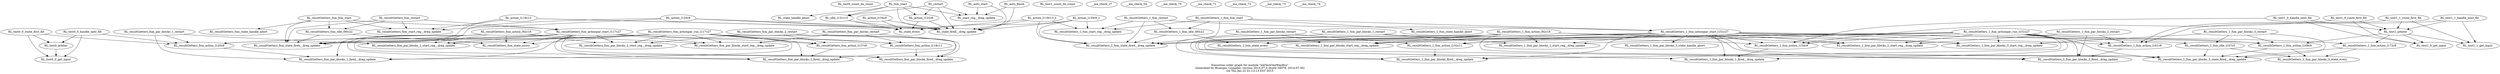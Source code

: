 strict digraph "execution order" {
RL_test0_count_do_count [shape=ellipse];
RL_test0_arbiter [shape=ellipse];
RL_test0_0_get_input [shape=ellipse];
RL_test0_0_route_first_flit [shape=ellipse];
RL_test0_0_handle_next_flit [shape=ellipse];
RL_test1_count_do_count [shape=ellipse];
RL_test1_arbiter [shape=ellipse];
RL_test1_0_get_input [shape=ellipse];
RL_test1_0_route_first_flit [shape=ellipse];
RL_test1_0_handle_next_flit [shape=ellipse];
RL_test1_1_get_input [shape=ellipse];
RL_test1_1_route_first_flit [shape=ellipse];
RL_test1_1_handle_next_flit [shape=ellipse];
RL_resultGetters_fsm_start_reg__dreg_update [shape=ellipse];
RL_resultGetters_fsm_state_handle_abort [shape=ellipse];
RL_resultGetters_fsm_state_fired__dreg_update [shape=ellipse];
RL_resultGetters_fsm_state_every [shape=ellipse];
RL_resultGetters_fsm_par_blocks_start_reg__dreg_update [shape=ellipse];
RL_resultGetters_fsm_par_blocks_fired__dreg_update [shape=ellipse];
RL_resultGetters_fsm_par_blocks_restart [shape=ellipse];
RL_resultGetters_fsm_par_blocks_1_start_reg__dreg_update [shape=ellipse];
RL_resultGetters_fsm_par_blocks_1_fired__dreg_update [shape=ellipse];
RL_resultGetters_fsm_par_blocks_1_restart [shape=ellipse];
RL_resultGetters_fsm_par_blocks_2_start_reg__dreg_update [shape=ellipse];
RL_resultGetters_fsm_par_blocks_2_fired__dreg_update [shape=ellipse];
RL_resultGetters_fsm_par_blocks_2_restart [shape=ellipse];
RL_resultGetters_fsm_restart [shape=ellipse];
RL_resultGetters_fsm_actionpar_start_l117c27 [shape=ellipse];
RL_resultGetters_fsm_action_l92c16 [shape=ellipse];
RL_resultGetters_fsm_action_l127c9 [shape=ellipse];
RL_resultGetters_fsm_action_l120c9 [shape=ellipse];
RL_resultGetters_fsm_action_l118c11 [shape=ellipse];
RL_resultGetters_fsm_actionpar_run_l117c27 [shape=ellipse];
RL_resultGetters_fsm_idle_l90c22 [shape=ellipse];
RL_resultGetters_fsm_fsm_start [shape=ellipse];
RL_resultGetters_1_fsm_start_reg__dreg_update [shape=ellipse];
RL_resultGetters_1_fsm_state_handle_abort [shape=ellipse];
RL_resultGetters_1_fsm_state_fired__dreg_update [shape=ellipse];
RL_resultGetters_1_fsm_state_every [shape=ellipse];
RL_resultGetters_1_fsm_par_blocks_start_reg__dreg_update [shape=ellipse];
RL_resultGetters_1_fsm_par_blocks_fired__dreg_update [shape=ellipse];
RL_resultGetters_1_fsm_par_blocks_restart [shape=ellipse];
RL_resultGetters_1_fsm_par_blocks_1_start_reg__dreg_update [shape=ellipse];
RL_resultGetters_1_fsm_par_blocks_1_fired__dreg_update [shape=ellipse];
RL_resultGetters_1_fsm_par_blocks_1_restart [shape=ellipse];
RL_resultGetters_1_fsm_par_blocks_2_start_reg__dreg_update [shape=ellipse];
RL_resultGetters_1_fsm_par_blocks_2_fired__dreg_update [shape=ellipse];
RL_resultGetters_1_fsm_par_blocks_2_restart [shape=ellipse];
RL_resultGetters_1_fsm_par_blocks_3_start_reg__dreg_update [shape=ellipse];
RL_resultGetters_1_fsm_par_blocks_3_state_handle_abort [shape=ellipse];
RL_resultGetters_1_fsm_par_blocks_3_state_fired__dreg_update [shape=ellipse];
RL_resultGetters_1_fsm_par_blocks_3_state_every [shape=ellipse];
RL_resultGetters_1_fsm_par_blocks_3_restart [shape=ellipse];
RL_resultGetters_1_fsm_restart [shape=ellipse];
RL_resultGetters_1_fsm_action_l168c9 [shape=ellipse];
RL_resultGetters_1_fsm_action_l172c9 [shape=ellipse];
RL_resultGetters_1_fsm_actionpar_start_l151c27 [shape=ellipse];
RL_resultGetters_1_fsm_action_l92c16 [shape=ellipse];
RL_resultGetters_1_fsm_action_l161c9 [shape=ellipse];
RL_resultGetters_1_fsm_action_l154c9 [shape=ellipse];
RL_resultGetters_1_fsm_action_l152c11 [shape=ellipse];
RL_resultGetters_1_fsm_actionpar_run_l151c27 [shape=ellipse];
RL_resultGetters_1_fsm_idle_l90c22 [shape=ellipse];
RL_resultGetters_1_fsm_idle_l167c5 [shape=ellipse];
RL_resultGetters_1_fsm_fsm_start [shape=ellipse];
RL_start_reg__dreg_update [shape=ellipse];
RL_state_handle_abort [shape=ellipse];
RL_state_fired__dreg_update [shape=ellipse];
RL_state_every [shape=ellipse];
RL_restart [shape=ellipse];
RL_action_l132c9 [shape=ellipse];
RL_action_l119c13 [shape=ellipse];
RL_action_l120c9 [shape=ellipse];
RL_action_l119c13_1 [shape=ellipse];
RL_action_l120c9_1 [shape=ellipse];
RL_action_l134c9 [shape=ellipse];
RL_idle_l131c15 [shape=ellipse];
RL_fsm_start [shape=ellipse];
RL_auto_start [shape=ellipse];
RL_auto_finish [shape=ellipse];
__me_check_27 [shape=ellipse];
__me_check_54 [shape=ellipse];
__me_check_70 [shape=ellipse];
__me_check_71 [shape=ellipse];
__me_check_72 [shape=ellipse];
__me_check_73 [shape=ellipse];
__me_check_74 [shape=ellipse];
RL_resultGetters_fsm_restart->RL_resultGetters_fsm_actionpar_start_l117c27;
RL_resultGetters_fsm_fsm_start->RL_resultGetters_fsm_actionpar_start_l117c27;
RL_resultGetters_1_fsm_actionpar_start_l151c27->RL_resultGetters_1_fsm_action_l168c9;
RL_test1_arbiter->RL_resultGetters_1_fsm_action_l168c9;
RL_resultGetters_1_fsm_par_blocks_3_restart->RL_resultGetters_1_fsm_action_l168c9;
RL_resultGetters_1_fsm_actionpar_run_l151c27->RL_resultGetters_1_fsm_action_l168c9;
RL_test1_arbiter->RL_resultGetters_1_fsm_action_l172c9;
RL_resultGetters_1_fsm_actionpar_run_l151c27->RL_resultGetters_1_fsm_action_l172c9;
RL_resultGetters_1_fsm_restart->RL_resultGetters_1_fsm_actionpar_start_l151c27;
RL_resultGetters_1_fsm_fsm_start->RL_resultGetters_1_fsm_actionpar_start_l151c27;
RL_restart->RL_action_l132c9;
RL_fsm_start->RL_action_l132c9;
RL_test0_0_route_first_flit->RL_test0_arbiter;
RL_test0_0_handle_next_flit->RL_test0_arbiter;
RL_test0_arbiter->RL_test0_0_get_input;
RL_test0_0_route_first_flit->RL_test0_0_get_input;
RL_test0_0_handle_next_flit->RL_test0_0_get_input;
RL_test1_0_route_first_flit->RL_test1_arbiter;
RL_test1_0_handle_next_flit->RL_test1_arbiter;
RL_test1_1_route_first_flit->RL_test1_arbiter;
RL_test1_1_handle_next_flit->RL_test1_arbiter;
RL_test1_arbiter->RL_test1_0_get_input;
RL_test1_0_route_first_flit->RL_test1_0_get_input;
RL_test1_0_handle_next_flit->RL_test1_0_get_input;
RL_test1_arbiter->RL_test1_1_get_input;
RL_test1_1_route_first_flit->RL_test1_1_get_input;
RL_test1_1_handle_next_flit->RL_test1_1_get_input;
RL_action_l119c13->RL_resultGetters_fsm_start_reg__dreg_update;
RL_action_l120c9->RL_resultGetters_fsm_start_reg__dreg_update;
RL_resultGetters_fsm_restart->RL_resultGetters_fsm_start_reg__dreg_update;
RL_resultGetters_fsm_fsm_start->RL_resultGetters_fsm_start_reg__dreg_update;
RL_resultGetters_fsm_fsm_start->RL_resultGetters_fsm_state_handle_abort;
RL_resultGetters_fsm_actionpar_start_l117c27->RL_resultGetters_fsm_state_fired__dreg_update;
RL_resultGetters_fsm_action_l92c16->RL_resultGetters_fsm_state_fired__dreg_update;
RL_action_l119c13->RL_resultGetters_fsm_state_fired__dreg_update;
RL_action_l120c9->RL_resultGetters_fsm_state_fired__dreg_update;
RL_resultGetters_fsm_restart->RL_resultGetters_fsm_state_fired__dreg_update;
RL_resultGetters_fsm_actionpar_run_l117c27->RL_resultGetters_fsm_state_fired__dreg_update;
RL_resultGetters_fsm_idle_l90c22->RL_resultGetters_fsm_state_fired__dreg_update;
RL_resultGetters_fsm_fsm_start->RL_resultGetters_fsm_state_fired__dreg_update;
RL_resultGetters_fsm_actionpar_start_l117c27->RL_resultGetters_fsm_state_every;
RL_resultGetters_fsm_action_l92c16->RL_resultGetters_fsm_state_every;
RL_resultGetters_fsm_actionpar_run_l117c27->RL_resultGetters_fsm_state_every;
RL_resultGetters_fsm_idle_l90c22->RL_resultGetters_fsm_state_every;
RL_resultGetters_fsm_actionpar_start_l117c27->RL_resultGetters_fsm_par_blocks_start_reg__dreg_update;
RL_resultGetters_fsm_action_l92c16->RL_resultGetters_fsm_par_blocks_start_reg__dreg_update;
RL_resultGetters_fsm_par_blocks_restart->RL_resultGetters_fsm_par_blocks_start_reg__dreg_update;
RL_resultGetters_fsm_actionpar_run_l117c27->RL_resultGetters_fsm_par_blocks_start_reg__dreg_update;
RL_resultGetters_fsm_actionpar_start_l117c27->RL_resultGetters_fsm_par_blocks_fired__dreg_update;
RL_resultGetters_fsm_action_l92c16->RL_resultGetters_fsm_par_blocks_fired__dreg_update;
RL_resultGetters_fsm_par_blocks_restart->RL_resultGetters_fsm_par_blocks_fired__dreg_update;
RL_resultGetters_fsm_action_l118c11->RL_resultGetters_fsm_par_blocks_fired__dreg_update;
RL_resultGetters_fsm_actionpar_run_l117c27->RL_resultGetters_fsm_par_blocks_fired__dreg_update;
RL_resultGetters_fsm_actionpar_start_l117c27->RL_resultGetters_fsm_par_blocks_1_start_reg__dreg_update;
RL_resultGetters_fsm_action_l92c16->RL_resultGetters_fsm_par_blocks_1_start_reg__dreg_update;
RL_resultGetters_fsm_par_blocks_1_restart->RL_resultGetters_fsm_par_blocks_1_start_reg__dreg_update;
RL_resultGetters_fsm_actionpar_run_l117c27->RL_resultGetters_fsm_par_blocks_1_start_reg__dreg_update;
RL_resultGetters_fsm_actionpar_start_l117c27->RL_resultGetters_fsm_par_blocks_1_fired__dreg_update;
RL_resultGetters_fsm_action_l92c16->RL_resultGetters_fsm_par_blocks_1_fired__dreg_update;
RL_resultGetters_fsm_par_blocks_1_restart->RL_resultGetters_fsm_par_blocks_1_fired__dreg_update;
RL_resultGetters_fsm_action_l120c9->RL_resultGetters_fsm_par_blocks_1_fired__dreg_update;
RL_resultGetters_fsm_actionpar_run_l117c27->RL_resultGetters_fsm_par_blocks_1_fired__dreg_update;
RL_resultGetters_fsm_actionpar_start_l117c27->RL_resultGetters_fsm_par_blocks_2_start_reg__dreg_update;
RL_resultGetters_fsm_action_l92c16->RL_resultGetters_fsm_par_blocks_2_start_reg__dreg_update;
RL_resultGetters_fsm_par_blocks_2_restart->RL_resultGetters_fsm_par_blocks_2_start_reg__dreg_update;
RL_resultGetters_fsm_actionpar_run_l117c27->RL_resultGetters_fsm_par_blocks_2_start_reg__dreg_update;
RL_resultGetters_fsm_actionpar_start_l117c27->RL_resultGetters_fsm_par_blocks_2_fired__dreg_update;
RL_resultGetters_fsm_action_l92c16->RL_resultGetters_fsm_par_blocks_2_fired__dreg_update;
RL_resultGetters_fsm_par_blocks_2_restart->RL_resultGetters_fsm_par_blocks_2_fired__dreg_update;
RL_resultGetters_fsm_action_l127c9->RL_resultGetters_fsm_par_blocks_2_fired__dreg_update;
RL_resultGetters_fsm_actionpar_run_l117c27->RL_resultGetters_fsm_par_blocks_2_fired__dreg_update;
RL_resultGetters_fsm_actionpar_start_l117c27->RL_resultGetters_fsm_action_l127c9;
RL_resultGetters_fsm_par_blocks_2_restart->RL_resultGetters_fsm_action_l127c9;
RL_resultGetters_fsm_actionpar_run_l117c27->RL_resultGetters_fsm_action_l127c9;
RL_resultGetters_fsm_actionpar_start_l117c27->RL_resultGetters_fsm_action_l120c9;
RL_test0_0_route_first_flit->RL_resultGetters_fsm_action_l120c9;
RL_test0_0_handle_next_flit->RL_resultGetters_fsm_action_l120c9;
RL_resultGetters_fsm_par_blocks_1_restart->RL_resultGetters_fsm_action_l120c9;
RL_resultGetters_fsm_actionpar_run_l117c27->RL_resultGetters_fsm_action_l120c9;
RL_resultGetters_fsm_actionpar_start_l117c27->RL_resultGetters_fsm_action_l118c11;
RL_resultGetters_fsm_par_blocks_restart->RL_resultGetters_fsm_action_l118c11;
RL_resultGetters_fsm_actionpar_run_l117c27->RL_resultGetters_fsm_action_l118c11;
RL_resultGetters_fsm_restart->RL_resultGetters_fsm_idle_l90c22;
RL_resultGetters_fsm_fsm_start->RL_resultGetters_fsm_idle_l90c22;
RL_action_l119c13_1->RL_resultGetters_1_fsm_start_reg__dreg_update;
RL_action_l120c9_1->RL_resultGetters_1_fsm_start_reg__dreg_update;
RL_resultGetters_1_fsm_restart->RL_resultGetters_1_fsm_start_reg__dreg_update;
RL_resultGetters_1_fsm_fsm_start->RL_resultGetters_1_fsm_start_reg__dreg_update;
RL_resultGetters_1_fsm_fsm_start->RL_resultGetters_1_fsm_state_handle_abort;
RL_resultGetters_1_fsm_actionpar_start_l151c27->RL_resultGetters_1_fsm_state_fired__dreg_update;
RL_resultGetters_1_fsm_action_l92c16->RL_resultGetters_1_fsm_state_fired__dreg_update;
RL_action_l119c13_1->RL_resultGetters_1_fsm_state_fired__dreg_update;
RL_action_l120c9_1->RL_resultGetters_1_fsm_state_fired__dreg_update;
RL_resultGetters_1_fsm_restart->RL_resultGetters_1_fsm_state_fired__dreg_update;
RL_resultGetters_1_fsm_actionpar_run_l151c27->RL_resultGetters_1_fsm_state_fired__dreg_update;
RL_resultGetters_1_fsm_idle_l90c22->RL_resultGetters_1_fsm_state_fired__dreg_update;
RL_resultGetters_1_fsm_fsm_start->RL_resultGetters_1_fsm_state_fired__dreg_update;
RL_resultGetters_1_fsm_actionpar_start_l151c27->RL_resultGetters_1_fsm_state_every;
RL_resultGetters_1_fsm_action_l92c16->RL_resultGetters_1_fsm_state_every;
RL_resultGetters_1_fsm_actionpar_run_l151c27->RL_resultGetters_1_fsm_state_every;
RL_resultGetters_1_fsm_idle_l90c22->RL_resultGetters_1_fsm_state_every;
RL_resultGetters_1_fsm_actionpar_start_l151c27->RL_resultGetters_1_fsm_par_blocks_start_reg__dreg_update;
RL_resultGetters_1_fsm_action_l92c16->RL_resultGetters_1_fsm_par_blocks_start_reg__dreg_update;
RL_resultGetters_1_fsm_par_blocks_restart->RL_resultGetters_1_fsm_par_blocks_start_reg__dreg_update;
RL_resultGetters_1_fsm_actionpar_run_l151c27->RL_resultGetters_1_fsm_par_blocks_start_reg__dreg_update;
RL_resultGetters_1_fsm_actionpar_start_l151c27->RL_resultGetters_1_fsm_par_blocks_fired__dreg_update;
RL_resultGetters_1_fsm_action_l92c16->RL_resultGetters_1_fsm_par_blocks_fired__dreg_update;
RL_resultGetters_1_fsm_par_blocks_restart->RL_resultGetters_1_fsm_par_blocks_fired__dreg_update;
RL_resultGetters_1_fsm_action_l152c11->RL_resultGetters_1_fsm_par_blocks_fired__dreg_update;
RL_resultGetters_1_fsm_actionpar_run_l151c27->RL_resultGetters_1_fsm_par_blocks_fired__dreg_update;
RL_resultGetters_1_fsm_actionpar_start_l151c27->RL_resultGetters_1_fsm_par_blocks_1_start_reg__dreg_update;
RL_resultGetters_1_fsm_action_l92c16->RL_resultGetters_1_fsm_par_blocks_1_start_reg__dreg_update;
RL_resultGetters_1_fsm_par_blocks_1_restart->RL_resultGetters_1_fsm_par_blocks_1_start_reg__dreg_update;
RL_resultGetters_1_fsm_actionpar_run_l151c27->RL_resultGetters_1_fsm_par_blocks_1_start_reg__dreg_update;
RL_resultGetters_1_fsm_actionpar_start_l151c27->RL_resultGetters_1_fsm_par_blocks_1_fired__dreg_update;
RL_resultGetters_1_fsm_action_l92c16->RL_resultGetters_1_fsm_par_blocks_1_fired__dreg_update;
RL_resultGetters_1_fsm_par_blocks_1_restart->RL_resultGetters_1_fsm_par_blocks_1_fired__dreg_update;
RL_resultGetters_1_fsm_action_l154c9->RL_resultGetters_1_fsm_par_blocks_1_fired__dreg_update;
RL_resultGetters_1_fsm_actionpar_run_l151c27->RL_resultGetters_1_fsm_par_blocks_1_fired__dreg_update;
RL_resultGetters_1_fsm_actionpar_start_l151c27->RL_resultGetters_1_fsm_par_blocks_2_start_reg__dreg_update;
RL_resultGetters_1_fsm_action_l92c16->RL_resultGetters_1_fsm_par_blocks_2_start_reg__dreg_update;
RL_resultGetters_1_fsm_par_blocks_2_restart->RL_resultGetters_1_fsm_par_blocks_2_start_reg__dreg_update;
RL_resultGetters_1_fsm_actionpar_run_l151c27->RL_resultGetters_1_fsm_par_blocks_2_start_reg__dreg_update;
RL_resultGetters_1_fsm_actionpar_start_l151c27->RL_resultGetters_1_fsm_par_blocks_2_fired__dreg_update;
RL_resultGetters_1_fsm_action_l92c16->RL_resultGetters_1_fsm_par_blocks_2_fired__dreg_update;
RL_resultGetters_1_fsm_par_blocks_2_restart->RL_resultGetters_1_fsm_par_blocks_2_fired__dreg_update;
RL_resultGetters_1_fsm_action_l161c9->RL_resultGetters_1_fsm_par_blocks_2_fired__dreg_update;
RL_resultGetters_1_fsm_actionpar_run_l151c27->RL_resultGetters_1_fsm_par_blocks_2_fired__dreg_update;
RL_resultGetters_1_fsm_actionpar_start_l151c27->RL_resultGetters_1_fsm_par_blocks_3_start_reg__dreg_update;
RL_resultGetters_1_fsm_action_l92c16->RL_resultGetters_1_fsm_par_blocks_3_start_reg__dreg_update;
RL_resultGetters_1_fsm_par_blocks_3_restart->RL_resultGetters_1_fsm_par_blocks_3_start_reg__dreg_update;
RL_resultGetters_1_fsm_actionpar_run_l151c27->RL_resultGetters_1_fsm_par_blocks_3_start_reg__dreg_update;
RL_resultGetters_1_fsm_actionpar_start_l151c27->RL_resultGetters_1_fsm_par_blocks_3_state_handle_abort;
RL_resultGetters_1_fsm_action_l168c9->RL_resultGetters_1_fsm_par_blocks_3_state_fired__dreg_update;
RL_resultGetters_1_fsm_action_l172c9->RL_resultGetters_1_fsm_par_blocks_3_state_fired__dreg_update;
RL_resultGetters_1_fsm_actionpar_start_l151c27->RL_resultGetters_1_fsm_par_blocks_3_state_fired__dreg_update;
RL_resultGetters_1_fsm_action_l92c16->RL_resultGetters_1_fsm_par_blocks_3_state_fired__dreg_update;
RL_resultGetters_1_fsm_par_blocks_3_restart->RL_resultGetters_1_fsm_par_blocks_3_state_fired__dreg_update;
RL_resultGetters_1_fsm_actionpar_run_l151c27->RL_resultGetters_1_fsm_par_blocks_3_state_fired__dreg_update;
RL_resultGetters_1_fsm_idle_l167c5->RL_resultGetters_1_fsm_par_blocks_3_state_fired__dreg_update;
RL_resultGetters_1_fsm_action_l168c9->RL_resultGetters_1_fsm_par_blocks_3_state_every;
RL_resultGetters_1_fsm_action_l172c9->RL_resultGetters_1_fsm_par_blocks_3_state_every;
RL_resultGetters_1_fsm_idle_l167c5->RL_resultGetters_1_fsm_par_blocks_3_state_every;
RL_resultGetters_1_fsm_actionpar_start_l151c27->RL_resultGetters_1_fsm_action_l161c9;
RL_test1_1_route_first_flit->RL_resultGetters_1_fsm_action_l161c9;
RL_test1_1_handle_next_flit->RL_resultGetters_1_fsm_action_l161c9;
RL_resultGetters_1_fsm_par_blocks_2_restart->RL_resultGetters_1_fsm_action_l161c9;
RL_resultGetters_1_fsm_actionpar_run_l151c27->RL_resultGetters_1_fsm_action_l161c9;
RL_resultGetters_1_fsm_actionpar_start_l151c27->RL_resultGetters_1_fsm_action_l154c9;
RL_test1_0_route_first_flit->RL_resultGetters_1_fsm_action_l154c9;
RL_test1_0_handle_next_flit->RL_resultGetters_1_fsm_action_l154c9;
RL_resultGetters_1_fsm_par_blocks_1_restart->RL_resultGetters_1_fsm_action_l154c9;
RL_resultGetters_1_fsm_actionpar_run_l151c27->RL_resultGetters_1_fsm_action_l154c9;
RL_resultGetters_1_fsm_actionpar_start_l151c27->RL_resultGetters_1_fsm_action_l152c11;
RL_resultGetters_1_fsm_par_blocks_restart->RL_resultGetters_1_fsm_action_l152c11;
RL_resultGetters_1_fsm_actionpar_run_l151c27->RL_resultGetters_1_fsm_action_l152c11;
RL_resultGetters_1_fsm_restart->RL_resultGetters_1_fsm_idle_l90c22;
RL_resultGetters_1_fsm_fsm_start->RL_resultGetters_1_fsm_idle_l90c22;
RL_resultGetters_1_fsm_actionpar_start_l151c27->RL_resultGetters_1_fsm_idle_l167c5;
RL_resultGetters_1_fsm_par_blocks_3_restart->RL_resultGetters_1_fsm_idle_l167c5;
RL_restart->RL_start_reg__dreg_update;
RL_fsm_start->RL_start_reg__dreg_update;
RL_auto_start->RL_start_reg__dreg_update;
RL_auto_finish->RL_start_reg__dreg_update;
RL_fsm_start->RL_state_handle_abort;
RL_action_l132c9->RL_state_fired__dreg_update;
RL_action_l119c13->RL_state_fired__dreg_update;
RL_action_l120c9->RL_state_fired__dreg_update;
RL_action_l119c13_1->RL_state_fired__dreg_update;
RL_action_l120c9_1->RL_state_fired__dreg_update;
RL_action_l134c9->RL_state_fired__dreg_update;
RL_restart->RL_state_fired__dreg_update;
RL_idle_l131c15->RL_state_fired__dreg_update;
RL_fsm_start->RL_state_fired__dreg_update;
RL_auto_start->RL_state_fired__dreg_update;
RL_auto_finish->RL_state_fired__dreg_update;
RL_action_l132c9->RL_state_every;
RL_action_l119c13->RL_state_every;
RL_action_l120c9->RL_state_every;
RL_action_l119c13_1->RL_state_every;
RL_action_l120c9_1->RL_state_every;
RL_action_l134c9->RL_state_every;
RL_idle_l131c15->RL_state_every;
RL_restart->RL_idle_l131c15;
RL_fsm_start->RL_idle_l131c15;
label="Execution order graph for module \"mkTestOneWayBus\"\nGenerated by Bluespec Compiler, version 2014.07.A (build 34078, 2014-07-30)\nOn Thu Jan 22 01:13:13 EST 2015"
}
